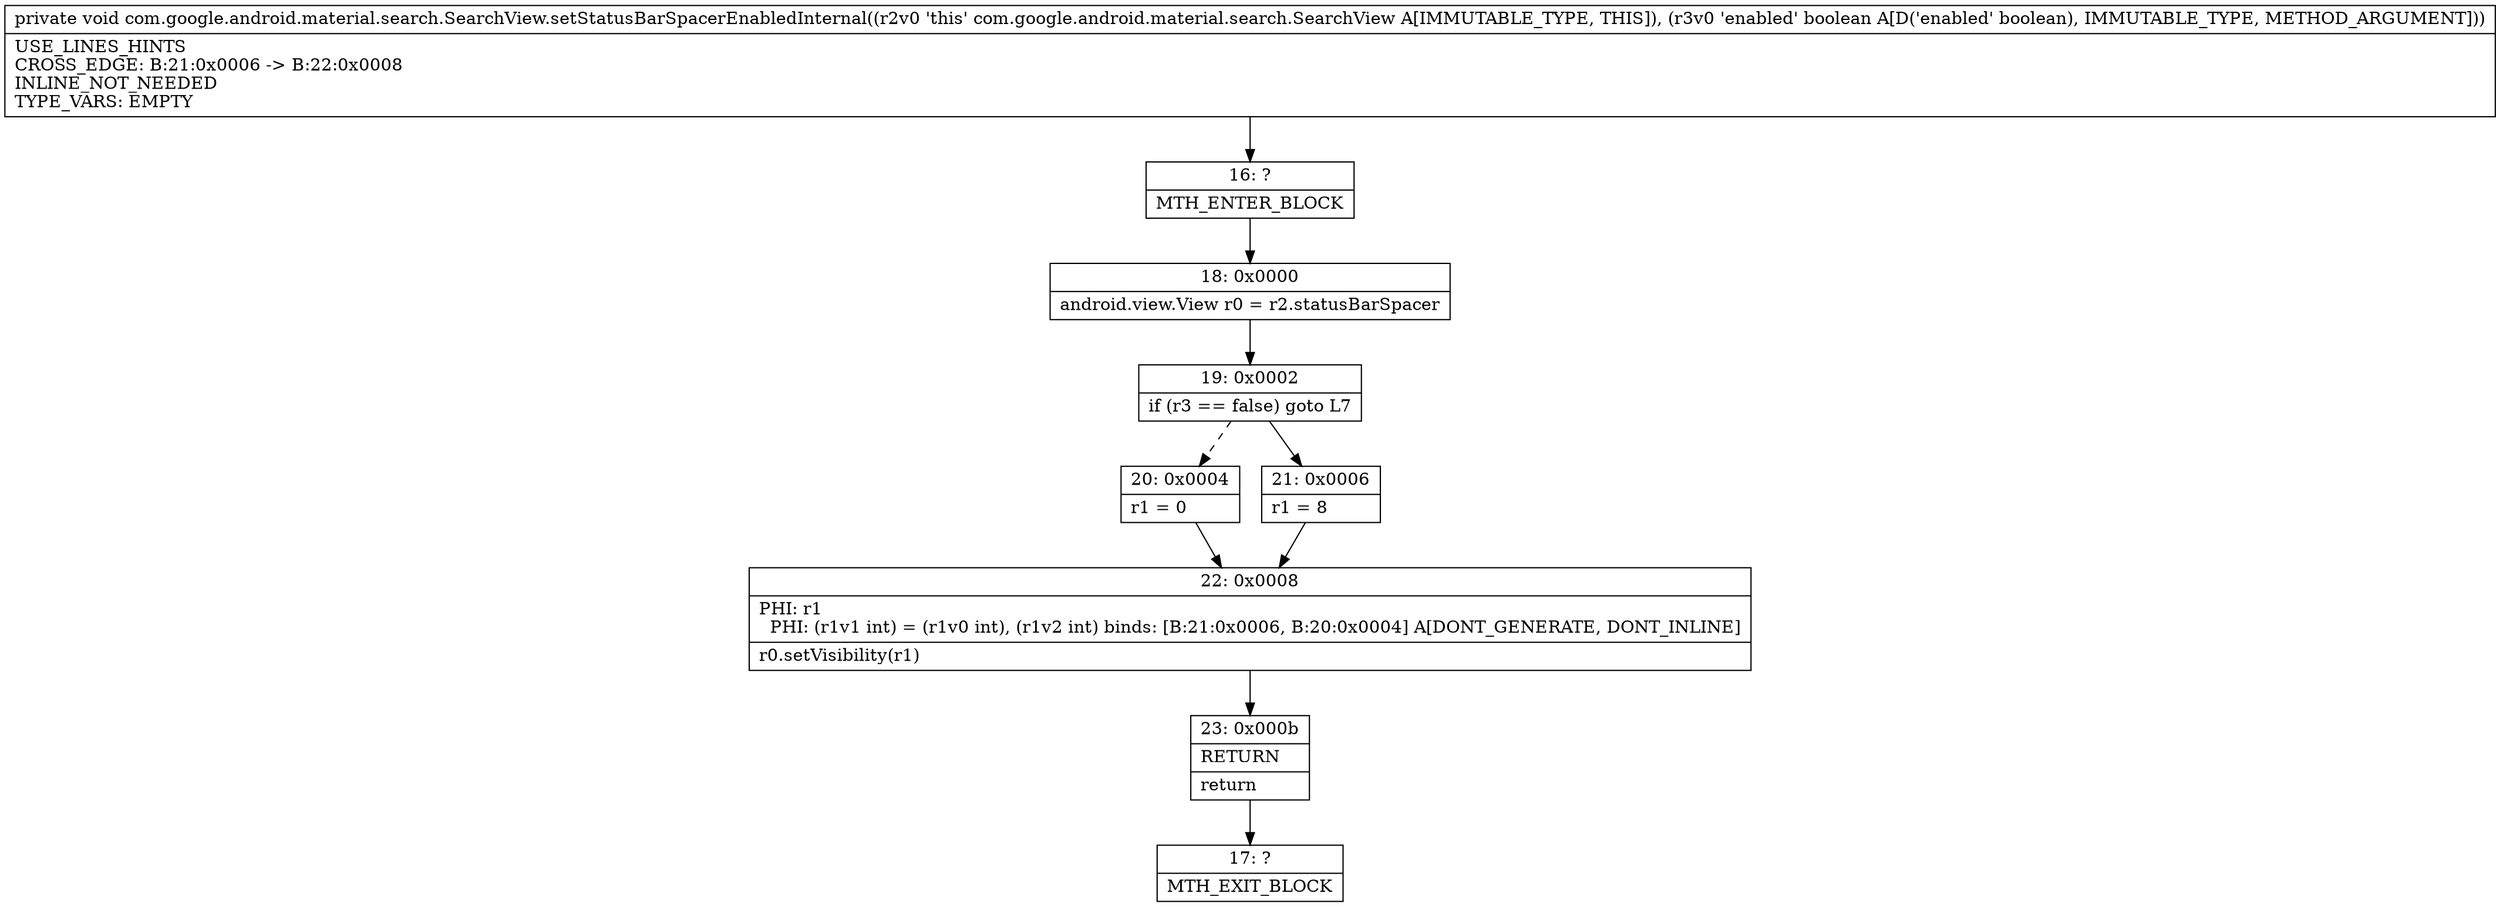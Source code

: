 digraph "CFG forcom.google.android.material.search.SearchView.setStatusBarSpacerEnabledInternal(Z)V" {
Node_16 [shape=record,label="{16\:\ ?|MTH_ENTER_BLOCK\l}"];
Node_18 [shape=record,label="{18\:\ 0x0000|android.view.View r0 = r2.statusBarSpacer\l}"];
Node_19 [shape=record,label="{19\:\ 0x0002|if (r3 == false) goto L7\l}"];
Node_20 [shape=record,label="{20\:\ 0x0004|r1 = 0\l}"];
Node_22 [shape=record,label="{22\:\ 0x0008|PHI: r1 \l  PHI: (r1v1 int) = (r1v0 int), (r1v2 int) binds: [B:21:0x0006, B:20:0x0004] A[DONT_GENERATE, DONT_INLINE]\l|r0.setVisibility(r1)\l}"];
Node_23 [shape=record,label="{23\:\ 0x000b|RETURN\l|return\l}"];
Node_17 [shape=record,label="{17\:\ ?|MTH_EXIT_BLOCK\l}"];
Node_21 [shape=record,label="{21\:\ 0x0006|r1 = 8\l}"];
MethodNode[shape=record,label="{private void com.google.android.material.search.SearchView.setStatusBarSpacerEnabledInternal((r2v0 'this' com.google.android.material.search.SearchView A[IMMUTABLE_TYPE, THIS]), (r3v0 'enabled' boolean A[D('enabled' boolean), IMMUTABLE_TYPE, METHOD_ARGUMENT]))  | USE_LINES_HINTS\lCROSS_EDGE: B:21:0x0006 \-\> B:22:0x0008\lINLINE_NOT_NEEDED\lTYPE_VARS: EMPTY\l}"];
MethodNode -> Node_16;Node_16 -> Node_18;
Node_18 -> Node_19;
Node_19 -> Node_20[style=dashed];
Node_19 -> Node_21;
Node_20 -> Node_22;
Node_22 -> Node_23;
Node_23 -> Node_17;
Node_21 -> Node_22;
}

